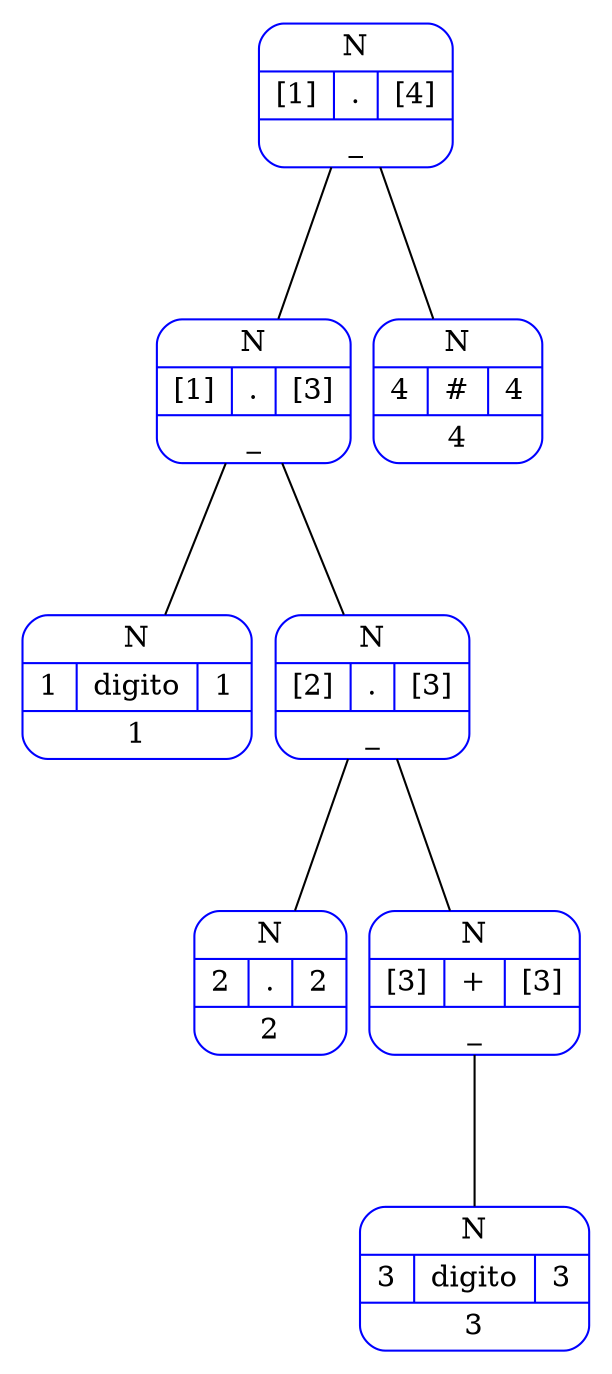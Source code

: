 graph g{
graph [pad="0.15", nodesep="0.15", ranksep="1"];
0[shape=Mrecord,color=blue1,label="{ N |{1|<here>digito|1}|1}"];
1[shape=Mrecord,color=blue1,label="{ N |{2|<here>.|2}|2}"];
2[shape=Mrecord,color=blue1,label="{ N |{3|<here>digito|3}|3}"];
3[shape=Mrecord,color=blue1,label="{ N |{[3]|<here>+|[3]}| _ }"];
3--2;
4[shape=Mrecord,color=blue1,label="{ N |{[2]|<here>.|[3]}| _ }"];
4--1;
4--3;
5[shape=Mrecord,color=blue1,label="{ N |{[1]|<here>.|[3]}| _ }"];
5--0;
5--4;
6[shape=Mrecord,color=blue1,label="{ N |{4|<here>#|4}|4}"];
7[shape=Mrecord,color=blue1,label="{ N |{[1]|<here>.|[4]}| _ }"];
7--5;
7--6;
}
